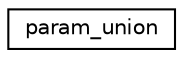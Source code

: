 digraph "Graphical Class Hierarchy"
{
 // INTERACTIVE_SVG=YES
  edge [fontname="Helvetica",fontsize="10",labelfontname="Helvetica",labelfontsize="10"];
  node [fontname="Helvetica",fontsize="10",shape=record];
  rankdir="LR";
  Node1 [label="param_union",height=0.2,width=0.4,color="black", fillcolor="white", style="filled",URL="$structparam__union.html"];
}
